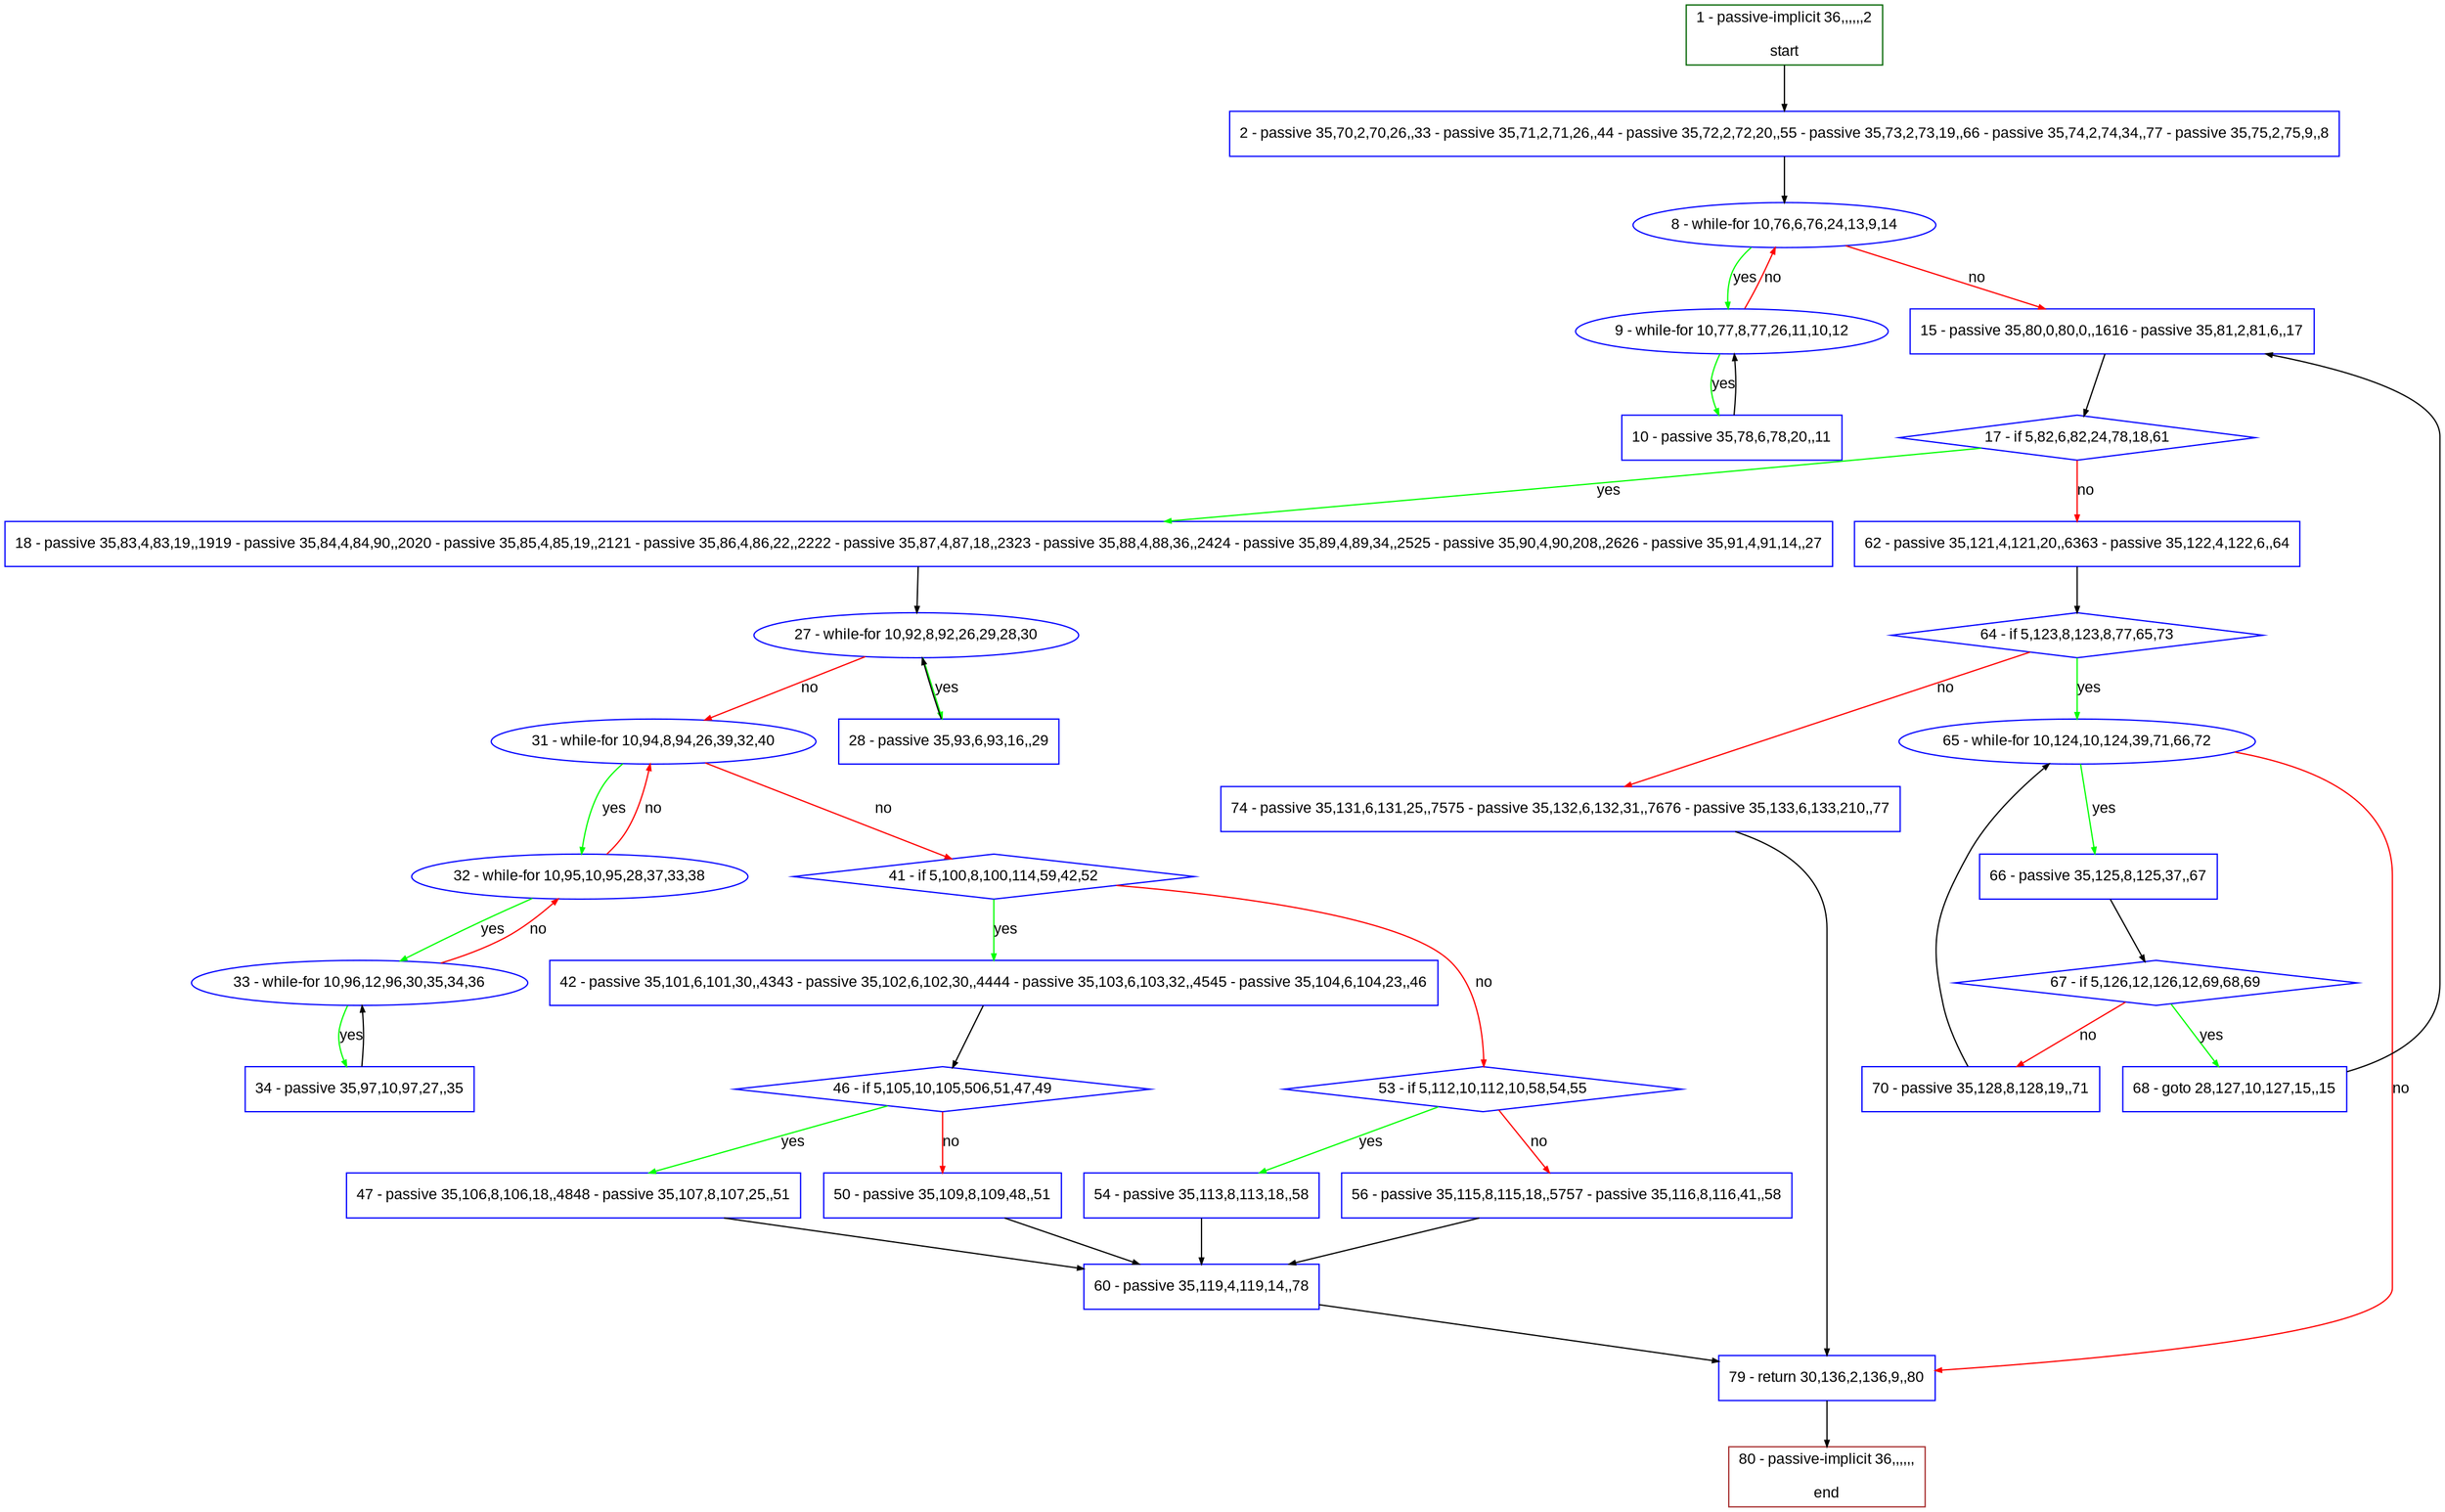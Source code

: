 digraph "" {
  graph [pack="true", label="", fontsize="12", packmode="clust", fontname="Arial", fillcolor="#FFFFCC", bgcolor="white", style="rounded,filled", compound="true"];
  node [node_initialized="no", label="", color="grey", fontsize="12", fillcolor="white", fontname="Arial", style="filled", shape="rectangle", compound="true", fixedsize="false"];
  edge [fontcolor="black", arrowhead="normal", arrowtail="none", arrowsize="0.5", ltail="", label="", color="black", fontsize="12", lhead="", fontname="Arial", dir="forward", compound="true"];
  __N1 [label="2 - passive 35,70,2,70,26,,33 - passive 35,71,2,71,26,,44 - passive 35,72,2,72,20,,55 - passive 35,73,2,73,19,,66 - passive 35,74,2,74,34,,77 - passive 35,75,2,75,9,,8", color="#0000ff", fillcolor="#ffffff", style="filled", shape="box"];
  __N2 [label="1 - passive-implicit 36,,,,,,2\n\nstart", color="#006400", fillcolor="#ffffff", style="filled", shape="box"];
  __N3 [label="8 - while-for 10,76,6,76,24,13,9,14", color="#0000ff", fillcolor="#ffffff", style="filled", shape="oval"];
  __N4 [label="9 - while-for 10,77,8,77,26,11,10,12", color="#0000ff", fillcolor="#ffffff", style="filled", shape="oval"];
  __N5 [label="15 - passive 35,80,0,80,0,,1616 - passive 35,81,2,81,6,,17", color="#0000ff", fillcolor="#ffffff", style="filled", shape="box"];
  __N6 [label="10 - passive 35,78,6,78,20,,11", color="#0000ff", fillcolor="#ffffff", style="filled", shape="box"];
  __N7 [label="17 - if 5,82,6,82,24,78,18,61", color="#0000ff", fillcolor="#ffffff", style="filled", shape="diamond"];
  __N8 [label="18 - passive 35,83,4,83,19,,1919 - passive 35,84,4,84,90,,2020 - passive 35,85,4,85,19,,2121 - passive 35,86,4,86,22,,2222 - passive 35,87,4,87,18,,2323 - passive 35,88,4,88,36,,2424 - passive 35,89,4,89,34,,2525 - passive 35,90,4,90,208,,2626 - passive 35,91,4,91,14,,27", color="#0000ff", fillcolor="#ffffff", style="filled", shape="box"];
  __N9 [label="62 - passive 35,121,4,121,20,,6363 - passive 35,122,4,122,6,,64", color="#0000ff", fillcolor="#ffffff", style="filled", shape="box"];
  __N10 [label="27 - while-for 10,92,8,92,26,29,28,30", color="#0000ff", fillcolor="#ffffff", style="filled", shape="oval"];
  __N11 [label="28 - passive 35,93,6,93,16,,29", color="#0000ff", fillcolor="#ffffff", style="filled", shape="box"];
  __N12 [label="31 - while-for 10,94,8,94,26,39,32,40", color="#0000ff", fillcolor="#ffffff", style="filled", shape="oval"];
  __N13 [label="32 - while-for 10,95,10,95,28,37,33,38", color="#0000ff", fillcolor="#ffffff", style="filled", shape="oval"];
  __N14 [label="41 - if 5,100,8,100,114,59,42,52", color="#0000ff", fillcolor="#ffffff", style="filled", shape="diamond"];
  __N15 [label="33 - while-for 10,96,12,96,30,35,34,36", color="#0000ff", fillcolor="#ffffff", style="filled", shape="oval"];
  __N16 [label="34 - passive 35,97,10,97,27,,35", color="#0000ff", fillcolor="#ffffff", style="filled", shape="box"];
  __N17 [label="42 - passive 35,101,6,101,30,,4343 - passive 35,102,6,102,30,,4444 - passive 35,103,6,103,32,,4545 - passive 35,104,6,104,23,,46", color="#0000ff", fillcolor="#ffffff", style="filled", shape="box"];
  __N18 [label="53 - if 5,112,10,112,10,58,54,55", color="#0000ff", fillcolor="#ffffff", style="filled", shape="diamond"];
  __N19 [label="46 - if 5,105,10,105,506,51,47,49", color="#0000ff", fillcolor="#ffffff", style="filled", shape="diamond"];
  __N20 [label="47 - passive 35,106,8,106,18,,4848 - passive 35,107,8,107,25,,51", color="#0000ff", fillcolor="#ffffff", style="filled", shape="box"];
  __N21 [label="50 - passive 35,109,8,109,48,,51", color="#0000ff", fillcolor="#ffffff", style="filled", shape="box"];
  __N22 [label="60 - passive 35,119,4,119,14,,78", color="#0000ff", fillcolor="#ffffff", style="filled", shape="box"];
  __N23 [label="54 - passive 35,113,8,113,18,,58", color="#0000ff", fillcolor="#ffffff", style="filled", shape="box"];
  __N24 [label="56 - passive 35,115,8,115,18,,5757 - passive 35,116,8,116,41,,58", color="#0000ff", fillcolor="#ffffff", style="filled", shape="box"];
  __N25 [label="79 - return 30,136,2,136,9,,80", color="#0000ff", fillcolor="#ffffff", style="filled", shape="box"];
  __N26 [label="64 - if 5,123,8,123,8,77,65,73", color="#0000ff", fillcolor="#ffffff", style="filled", shape="diamond"];
  __N27 [label="65 - while-for 10,124,10,124,39,71,66,72", color="#0000ff", fillcolor="#ffffff", style="filled", shape="oval"];
  __N28 [label="74 - passive 35,131,6,131,25,,7575 - passive 35,132,6,132,31,,7676 - passive 35,133,6,133,210,,77", color="#0000ff", fillcolor="#ffffff", style="filled", shape="box"];
  __N29 [label="66 - passive 35,125,8,125,37,,67", color="#0000ff", fillcolor="#ffffff", style="filled", shape="box"];
  __N30 [label="67 - if 5,126,12,126,12,69,68,69", color="#0000ff", fillcolor="#ffffff", style="filled", shape="diamond"];
  __N31 [label="68 - goto 28,127,10,127,15,,15", color="#0000ff", fillcolor="#ffffff", style="filled", shape="box"];
  __N32 [label="70 - passive 35,128,8,128,19,,71", color="#0000ff", fillcolor="#ffffff", style="filled", shape="box"];
  __N33 [label="80 - passive-implicit 36,,,,,,\n\nend", color="#a52a2a", fillcolor="#ffffff", style="filled", shape="box"];
  __N2 -> __N1 [arrowhead="normal", arrowtail="none", color="#000000", label="", dir="forward"];
  __N1 -> __N3 [arrowhead="normal", arrowtail="none", color="#000000", label="", dir="forward"];
  __N3 -> __N4 [arrowhead="normal", arrowtail="none", color="#00ff00", label="yes", dir="forward"];
  __N4 -> __N3 [arrowhead="normal", arrowtail="none", color="#ff0000", label="no", dir="forward"];
  __N3 -> __N5 [arrowhead="normal", arrowtail="none", color="#ff0000", label="no", dir="forward"];
  __N4 -> __N6 [arrowhead="normal", arrowtail="none", color="#00ff00", label="yes", dir="forward"];
  __N6 -> __N4 [arrowhead="normal", arrowtail="none", color="#000000", label="", dir="forward"];
  __N5 -> __N7 [arrowhead="normal", arrowtail="none", color="#000000", label="", dir="forward"];
  __N7 -> __N8 [arrowhead="normal", arrowtail="none", color="#00ff00", label="yes", dir="forward"];
  __N7 -> __N9 [arrowhead="normal", arrowtail="none", color="#ff0000", label="no", dir="forward"];
  __N8 -> __N10 [arrowhead="normal", arrowtail="none", color="#000000", label="", dir="forward"];
  __N10 -> __N11 [arrowhead="normal", arrowtail="none", color="#00ff00", label="yes", dir="forward"];
  __N11 -> __N10 [arrowhead="normal", arrowtail="none", color="#000000", label="", dir="forward"];
  __N10 -> __N12 [arrowhead="normal", arrowtail="none", color="#ff0000", label="no", dir="forward"];
  __N12 -> __N13 [arrowhead="normal", arrowtail="none", color="#00ff00", label="yes", dir="forward"];
  __N13 -> __N12 [arrowhead="normal", arrowtail="none", color="#ff0000", label="no", dir="forward"];
  __N12 -> __N14 [arrowhead="normal", arrowtail="none", color="#ff0000", label="no", dir="forward"];
  __N13 -> __N15 [arrowhead="normal", arrowtail="none", color="#00ff00", label="yes", dir="forward"];
  __N15 -> __N13 [arrowhead="normal", arrowtail="none", color="#ff0000", label="no", dir="forward"];
  __N15 -> __N16 [arrowhead="normal", arrowtail="none", color="#00ff00", label="yes", dir="forward"];
  __N16 -> __N15 [arrowhead="normal", arrowtail="none", color="#000000", label="", dir="forward"];
  __N14 -> __N17 [arrowhead="normal", arrowtail="none", color="#00ff00", label="yes", dir="forward"];
  __N14 -> __N18 [arrowhead="normal", arrowtail="none", color="#ff0000", label="no", dir="forward"];
  __N17 -> __N19 [arrowhead="normal", arrowtail="none", color="#000000", label="", dir="forward"];
  __N19 -> __N20 [arrowhead="normal", arrowtail="none", color="#00ff00", label="yes", dir="forward"];
  __N19 -> __N21 [arrowhead="normal", arrowtail="none", color="#ff0000", label="no", dir="forward"];
  __N20 -> __N22 [arrowhead="normal", arrowtail="none", color="#000000", label="", dir="forward"];
  __N21 -> __N22 [arrowhead="normal", arrowtail="none", color="#000000", label="", dir="forward"];
  __N18 -> __N23 [arrowhead="normal", arrowtail="none", color="#00ff00", label="yes", dir="forward"];
  __N18 -> __N24 [arrowhead="normal", arrowtail="none", color="#ff0000", label="no", dir="forward"];
  __N23 -> __N22 [arrowhead="normal", arrowtail="none", color="#000000", label="", dir="forward"];
  __N24 -> __N22 [arrowhead="normal", arrowtail="none", color="#000000", label="", dir="forward"];
  __N22 -> __N25 [arrowhead="normal", arrowtail="none", color="#000000", label="", dir="forward"];
  __N9 -> __N26 [arrowhead="normal", arrowtail="none", color="#000000", label="", dir="forward"];
  __N26 -> __N27 [arrowhead="normal", arrowtail="none", color="#00ff00", label="yes", dir="forward"];
  __N26 -> __N28 [arrowhead="normal", arrowtail="none", color="#ff0000", label="no", dir="forward"];
  __N27 -> __N29 [arrowhead="normal", arrowtail="none", color="#00ff00", label="yes", dir="forward"];
  __N27 -> __N25 [arrowhead="normal", arrowtail="none", color="#ff0000", label="no", dir="forward"];
  __N29 -> __N30 [arrowhead="normal", arrowtail="none", color="#000000", label="", dir="forward"];
  __N30 -> __N31 [arrowhead="normal", arrowtail="none", color="#00ff00", label="yes", dir="forward"];
  __N30 -> __N32 [arrowhead="normal", arrowtail="none", color="#ff0000", label="no", dir="forward"];
  __N31 -> __N5 [arrowhead="normal", arrowtail="none", color="#000000", label="", dir="forward"];
  __N32 -> __N27 [arrowhead="normal", arrowtail="none", color="#000000", label="", dir="forward"];
  __N28 -> __N25 [arrowhead="normal", arrowtail="none", color="#000000", label="", dir="forward"];
  __N25 -> __N33 [arrowhead="normal", arrowtail="none", color="#000000", label="", dir="forward"];
}
